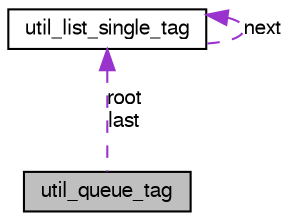 digraph G
{
  edge [fontname="FreeSans",fontsize="10",labelfontname="FreeSans",labelfontsize="10"];
  node [fontname="FreeSans",fontsize="10",shape=record];
  Node1 [label="util_queue_tag",height=0.2,width=0.4,color="black", fillcolor="grey75", style="filled" fontcolor="black"];
  Node2 -> Node1 [dir=back,color="darkorchid3",fontsize="10",style="dashed",label="root\nlast",fontname="FreeSans"];
  Node2 [label="util_list_single_tag",height=0.2,width=0.4,color="black", fillcolor="white", style="filled",URL="$structutil__list__single__tag.html"];
  Node2 -> Node2 [dir=back,color="darkorchid3",fontsize="10",style="dashed",label="next",fontname="FreeSans"];
}
